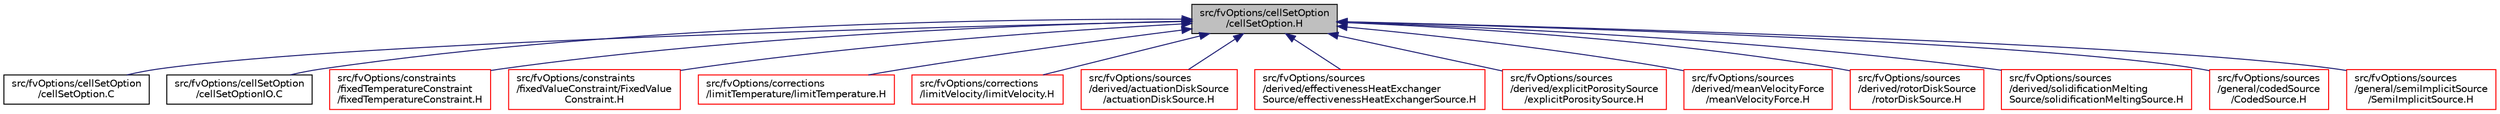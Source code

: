 digraph "src/fvOptions/cellSetOption/cellSetOption.H"
{
  bgcolor="transparent";
  edge [fontname="Helvetica",fontsize="10",labelfontname="Helvetica",labelfontsize="10"];
  node [fontname="Helvetica",fontsize="10",shape=record];
  Node311 [label="src/fvOptions/cellSetOption\l/cellSetOption.H",height=0.2,width=0.4,color="black", fillcolor="grey75", style="filled", fontcolor="black"];
  Node311 -> Node312 [dir="back",color="midnightblue",fontsize="10",style="solid",fontname="Helvetica"];
  Node312 [label="src/fvOptions/cellSetOption\l/cellSetOption.C",height=0.2,width=0.4,color="black",URL="$a05228.html"];
  Node311 -> Node313 [dir="back",color="midnightblue",fontsize="10",style="solid",fontname="Helvetica"];
  Node313 [label="src/fvOptions/cellSetOption\l/cellSetOptionIO.C",height=0.2,width=0.4,color="black",URL="$a05237.html"];
  Node311 -> Node314 [dir="back",color="midnightblue",fontsize="10",style="solid",fontname="Helvetica"];
  Node314 [label="src/fvOptions/constraints\l/fixedTemperatureConstraint\l/fixedTemperatureConstraint.H",height=0.2,width=0.4,color="red",URL="$a05243.html"];
  Node311 -> Node316 [dir="back",color="midnightblue",fontsize="10",style="solid",fontname="Helvetica"];
  Node316 [label="src/fvOptions/constraints\l/fixedValueConstraint/FixedValue\lConstraint.H",height=0.2,width=0.4,color="red",URL="$a05249.html"];
  Node311 -> Node319 [dir="back",color="midnightblue",fontsize="10",style="solid",fontname="Helvetica"];
  Node319 [label="src/fvOptions/corrections\l/limitTemperature/limitTemperature.H",height=0.2,width=0.4,color="red",URL="$a05258.html"];
  Node311 -> Node321 [dir="back",color="midnightblue",fontsize="10",style="solid",fontname="Helvetica"];
  Node321 [label="src/fvOptions/corrections\l/limitVelocity/limitVelocity.H",height=0.2,width=0.4,color="red",URL="$a05264.html"];
  Node311 -> Node323 [dir="back",color="midnightblue",fontsize="10",style="solid",fontname="Helvetica"];
  Node323 [label="src/fvOptions/sources\l/derived/actuationDiskSource\l/actuationDiskSource.H",height=0.2,width=0.4,color="red",URL="$a05282.html"];
  Node311 -> Node329 [dir="back",color="midnightblue",fontsize="10",style="solid",fontname="Helvetica"];
  Node329 [label="src/fvOptions/sources\l/derived/effectivenessHeatExchanger\lSource/effectivenessHeatExchangerSource.H",height=0.2,width=0.4,color="red",URL="$a05309.html"];
  Node311 -> Node331 [dir="back",color="midnightblue",fontsize="10",style="solid",fontname="Helvetica"];
  Node331 [label="src/fvOptions/sources\l/derived/explicitPorositySource\l/explicitPorositySource.H",height=0.2,width=0.4,color="red",URL="$a05315.html"];
  Node311 -> Node333 [dir="back",color="midnightblue",fontsize="10",style="solid",fontname="Helvetica"];
  Node333 [label="src/fvOptions/sources\l/derived/meanVelocityForce\l/meanVelocityForce.H",height=0.2,width=0.4,color="red",URL="$a05321.html"];
  Node311 -> Node338 [dir="back",color="midnightblue",fontsize="10",style="solid",fontname="Helvetica"];
  Node338 [label="src/fvOptions/sources\l/derived/rotorDiskSource\l/rotorDiskSource.H",height=0.2,width=0.4,color="red",URL="$a05375.html"];
  Node311 -> Node349 [dir="back",color="midnightblue",fontsize="10",style="solid",fontname="Helvetica"];
  Node349 [label="src/fvOptions/sources\l/derived/solidificationMelting\lSource/solidificationMeltingSource.H",height=0.2,width=0.4,color="red",URL="$a05408.html"];
  Node311 -> Node352 [dir="back",color="midnightblue",fontsize="10",style="solid",fontname="Helvetica"];
  Node352 [label="src/fvOptions/sources\l/general/codedSource\l/CodedSource.H",height=0.2,width=0.4,color="red",URL="$a05438.html"];
  Node311 -> Node356 [dir="back",color="midnightblue",fontsize="10",style="solid",fontname="Helvetica"];
  Node356 [label="src/fvOptions/sources\l/general/semiImplicitSource\l/SemiImplicitSource.H",height=0.2,width=0.4,color="red",URL="$a05450.html"];
}
